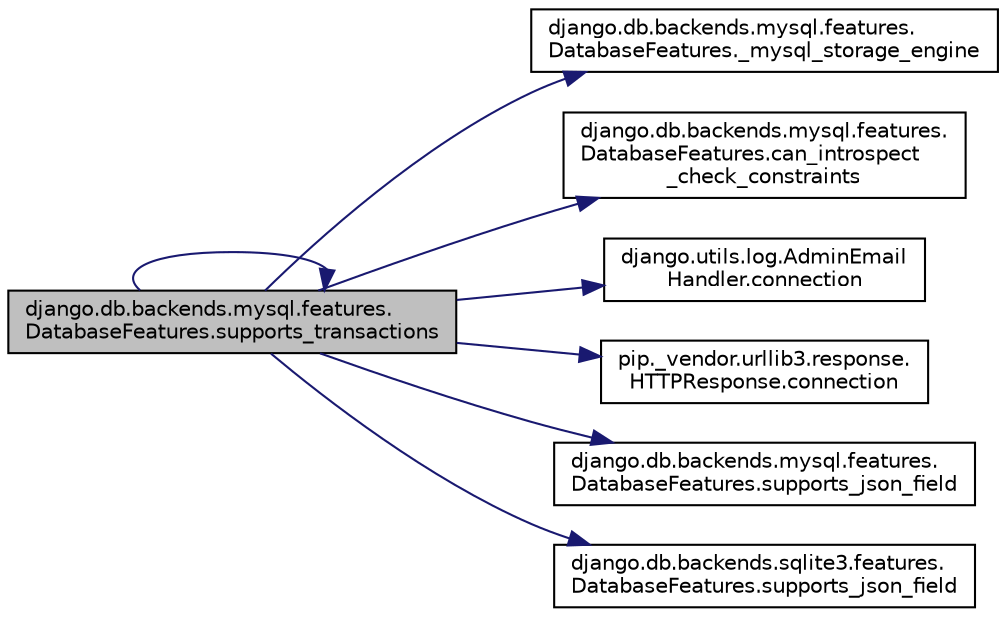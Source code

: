 digraph "django.db.backends.mysql.features.DatabaseFeatures.supports_transactions"
{
 // LATEX_PDF_SIZE
  edge [fontname="Helvetica",fontsize="10",labelfontname="Helvetica",labelfontsize="10"];
  node [fontname="Helvetica",fontsize="10",shape=record];
  rankdir="LR";
  Node1 [label="django.db.backends.mysql.features.\lDatabaseFeatures.supports_transactions",height=0.2,width=0.4,color="black", fillcolor="grey75", style="filled", fontcolor="black",tooltip=" "];
  Node1 -> Node2 [color="midnightblue",fontsize="10",style="solid",fontname="Helvetica"];
  Node2 [label="django.db.backends.mysql.features.\lDatabaseFeatures._mysql_storage_engine",height=0.2,width=0.4,color="black", fillcolor="white", style="filled",URL="$dc/d15/classdjango_1_1db_1_1backends_1_1mysql_1_1features_1_1_database_features.html#acd92981f1997c8abd257d549ffbd58df",tooltip=" "];
  Node1 -> Node3 [color="midnightblue",fontsize="10",style="solid",fontname="Helvetica"];
  Node3 [label="django.db.backends.mysql.features.\lDatabaseFeatures.can_introspect\l_check_constraints",height=0.2,width=0.4,color="black", fillcolor="white", style="filled",URL="$dc/d15/classdjango_1_1db_1_1backends_1_1mysql_1_1features_1_1_database_features.html#aa2978ae19a22b231413387cd51bef569",tooltip=" "];
  Node1 -> Node4 [color="midnightblue",fontsize="10",style="solid",fontname="Helvetica"];
  Node4 [label="django.utils.log.AdminEmail\lHandler.connection",height=0.2,width=0.4,color="black", fillcolor="white", style="filled",URL="$d9/d6a/classdjango_1_1utils_1_1log_1_1_admin_email_handler.html#a07baeac3b7b8c28175cfd3a4a55ba9b5",tooltip=" "];
  Node1 -> Node5 [color="midnightblue",fontsize="10",style="solid",fontname="Helvetica"];
  Node5 [label="pip._vendor.urllib3.response.\lHTTPResponse.connection",height=0.2,width=0.4,color="black", fillcolor="white", style="filled",URL="$dd/d5a/classpip_1_1__vendor_1_1urllib3_1_1response_1_1_h_t_t_p_response.html#a27a88449c366048b39e0a46f78381f1a",tooltip=" "];
  Node1 -> Node6 [color="midnightblue",fontsize="10",style="solid",fontname="Helvetica"];
  Node6 [label="django.db.backends.mysql.features.\lDatabaseFeatures.supports_json_field",height=0.2,width=0.4,color="black", fillcolor="white", style="filled",URL="$dc/d15/classdjango_1_1db_1_1backends_1_1mysql_1_1features_1_1_database_features.html#a826e4c2697d21366a40da60d6b1ade35",tooltip=" "];
  Node1 -> Node7 [color="midnightblue",fontsize="10",style="solid",fontname="Helvetica"];
  Node7 [label="django.db.backends.sqlite3.features.\lDatabaseFeatures.supports_json_field",height=0.2,width=0.4,color="black", fillcolor="white", style="filled",URL="$d0/d1f/classdjango_1_1db_1_1backends_1_1sqlite3_1_1features_1_1_database_features.html#acbf9d943228abf5984333990e8fd0c09",tooltip=" "];
  Node1 -> Node1 [color="midnightblue",fontsize="10",style="solid",fontname="Helvetica"];
}
